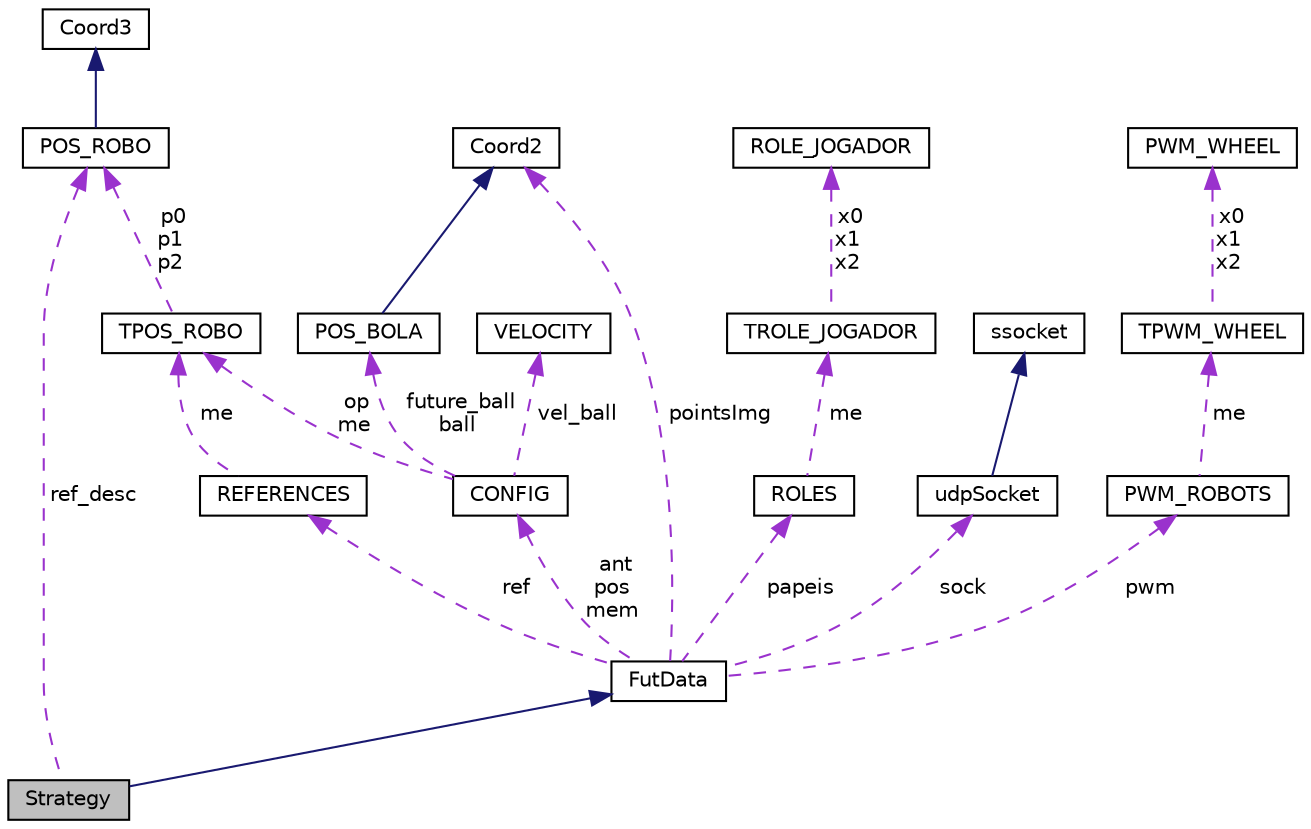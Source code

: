digraph "Strategy"
{
  edge [fontname="Helvetica",fontsize="10",labelfontname="Helvetica",labelfontsize="10"];
  node [fontname="Helvetica",fontsize="10",shape=record];
  Node1 [label="Strategy",height=0.2,width=0.4,color="black", fillcolor="grey75", style="filled", fontcolor="black"];
  Node2 -> Node1 [dir="back",color="midnightblue",fontsize="10",style="solid",fontname="Helvetica"];
  Node2 [label="FutData",height=0.2,width=0.4,color="black", fillcolor="white", style="filled",URL="$classFutData.html"];
  Node3 -> Node2 [dir="back",color="darkorchid3",fontsize="10",style="dashed",label=" pwm" ,fontname="Helvetica"];
  Node3 [label="PWM_ROBOTS",height=0.2,width=0.4,color="black", fillcolor="white", style="filled",URL="$structPWM__ROBOTS.html"];
  Node4 -> Node3 [dir="back",color="darkorchid3",fontsize="10",style="dashed",label=" me" ,fontname="Helvetica"];
  Node4 [label="TPWM_WHEEL",height=0.2,width=0.4,color="black", fillcolor="white", style="filled",URL="$structTPWM__WHEEL.html"];
  Node5 -> Node4 [dir="back",color="darkorchid3",fontsize="10",style="dashed",label=" x0\nx1\nx2" ,fontname="Helvetica"];
  Node5 [label="PWM_WHEEL",height=0.2,width=0.4,color="black", fillcolor="white", style="filled",URL="$structPWM__WHEEL.html"];
  Node6 -> Node2 [dir="back",color="darkorchid3",fontsize="10",style="dashed",label=" ant\npos\nmem" ,fontname="Helvetica"];
  Node6 [label="CONFIG",height=0.2,width=0.4,color="black", fillcolor="white", style="filled",URL="$structCONFIG.html"];
  Node7 -> Node6 [dir="back",color="darkorchid3",fontsize="10",style="dashed",label=" op\nme" ,fontname="Helvetica"];
  Node7 [label="TPOS_ROBO",height=0.2,width=0.4,color="black", fillcolor="white", style="filled",URL="$structTPOS__ROBO.html"];
  Node8 -> Node7 [dir="back",color="darkorchid3",fontsize="10",style="dashed",label=" p0\np1\np2" ,fontname="Helvetica"];
  Node8 [label="POS_ROBO",height=0.2,width=0.4,color="black", fillcolor="white", style="filled",URL="$structPOS__ROBO.html"];
  Node9 -> Node8 [dir="back",color="midnightblue",fontsize="10",style="solid",fontname="Helvetica"];
  Node9 [label="Coord3",height=0.2,width=0.4,color="black", fillcolor="white", style="filled",URL="$structCoord3.html"];
  Node10 -> Node6 [dir="back",color="darkorchid3",fontsize="10",style="dashed",label=" vel_ball" ,fontname="Helvetica"];
  Node10 [label="VELOCITY",height=0.2,width=0.4,color="black", fillcolor="white", style="filled",URL="$structVELOCITY.html"];
  Node11 -> Node6 [dir="back",color="darkorchid3",fontsize="10",style="dashed",label=" future_ball\nball" ,fontname="Helvetica"];
  Node11 [label="POS_BOLA",height=0.2,width=0.4,color="black", fillcolor="white", style="filled",URL="$structPOS__BOLA.html"];
  Node12 -> Node11 [dir="back",color="midnightblue",fontsize="10",style="solid",fontname="Helvetica"];
  Node12 [label="Coord2",height=0.2,width=0.4,color="black", fillcolor="white", style="filled",URL="$structCoord2.html"];
  Node13 -> Node2 [dir="back",color="darkorchid3",fontsize="10",style="dashed",label=" papeis" ,fontname="Helvetica"];
  Node13 [label="ROLES",height=0.2,width=0.4,color="black", fillcolor="white", style="filled",URL="$structROLES.html"];
  Node14 -> Node13 [dir="back",color="darkorchid3",fontsize="10",style="dashed",label=" me" ,fontname="Helvetica"];
  Node14 [label="TROLE_JOGADOR",height=0.2,width=0.4,color="black", fillcolor="white", style="filled",URL="$structTROLE__JOGADOR.html"];
  Node15 -> Node14 [dir="back",color="darkorchid3",fontsize="10",style="dashed",label=" x0\nx1\nx2" ,fontname="Helvetica"];
  Node15 [label="ROLE_JOGADOR",height=0.2,width=0.4,color="black", fillcolor="white", style="filled",URL="$structROLE__JOGADOR.html"];
  Node16 -> Node2 [dir="back",color="darkorchid3",fontsize="10",style="dashed",label=" sock" ,fontname="Helvetica"];
  Node16 [label="udpSocket",height=0.2,width=0.4,color="black", fillcolor="white", style="filled",URL="$classudpSocket.html"];
  Node17 -> Node16 [dir="back",color="midnightblue",fontsize="10",style="solid",fontname="Helvetica"];
  Node17 [label="ssocket",height=0.2,width=0.4,color="black", fillcolor="white", style="filled",URL="$classssocket.html"];
  Node18 -> Node2 [dir="back",color="darkorchid3",fontsize="10",style="dashed",label=" ref" ,fontname="Helvetica"];
  Node18 [label="REFERENCES",height=0.2,width=0.4,color="black", fillcolor="white", style="filled",URL="$structREFERENCES.html"];
  Node7 -> Node18 [dir="back",color="darkorchid3",fontsize="10",style="dashed",label=" me" ,fontname="Helvetica"];
  Node12 -> Node2 [dir="back",color="darkorchid3",fontsize="10",style="dashed",label=" pointsImg" ,fontname="Helvetica"];
  Node8 -> Node1 [dir="back",color="darkorchid3",fontsize="10",style="dashed",label=" ref_desc" ,fontname="Helvetica"];
}
